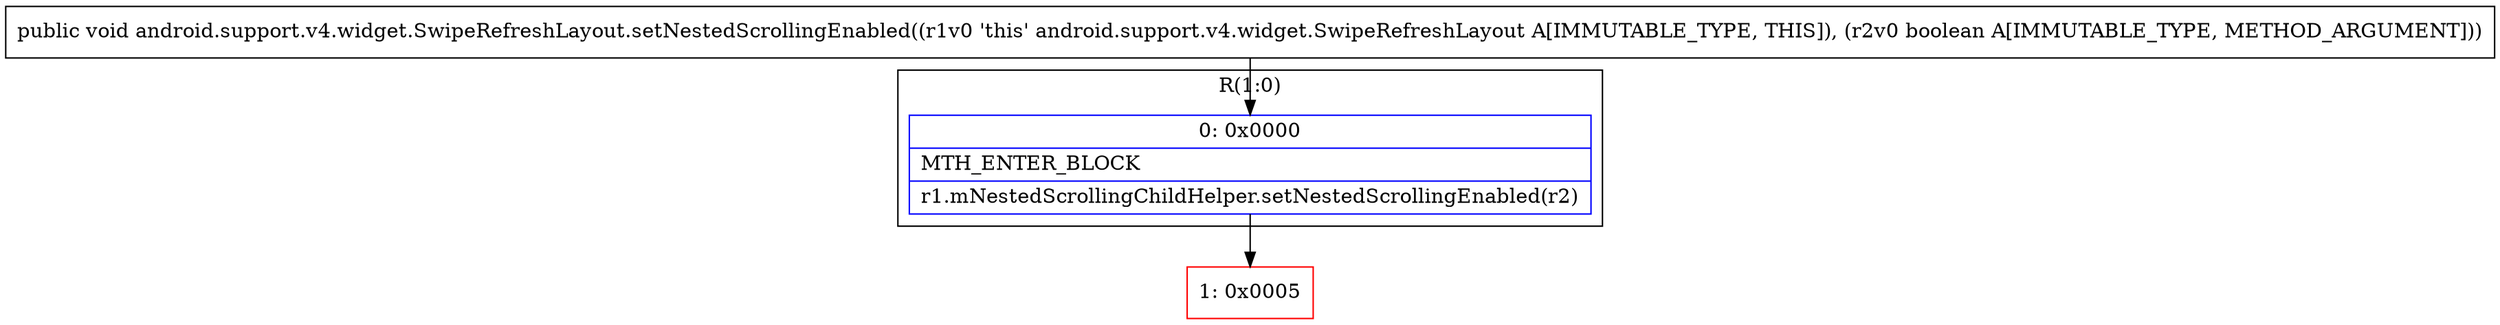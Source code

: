 digraph "CFG forandroid.support.v4.widget.SwipeRefreshLayout.setNestedScrollingEnabled(Z)V" {
subgraph cluster_Region_121259067 {
label = "R(1:0)";
node [shape=record,color=blue];
Node_0 [shape=record,label="{0\:\ 0x0000|MTH_ENTER_BLOCK\l|r1.mNestedScrollingChildHelper.setNestedScrollingEnabled(r2)\l}"];
}
Node_1 [shape=record,color=red,label="{1\:\ 0x0005}"];
MethodNode[shape=record,label="{public void android.support.v4.widget.SwipeRefreshLayout.setNestedScrollingEnabled((r1v0 'this' android.support.v4.widget.SwipeRefreshLayout A[IMMUTABLE_TYPE, THIS]), (r2v0 boolean A[IMMUTABLE_TYPE, METHOD_ARGUMENT])) }"];
MethodNode -> Node_0;
Node_0 -> Node_1;
}

